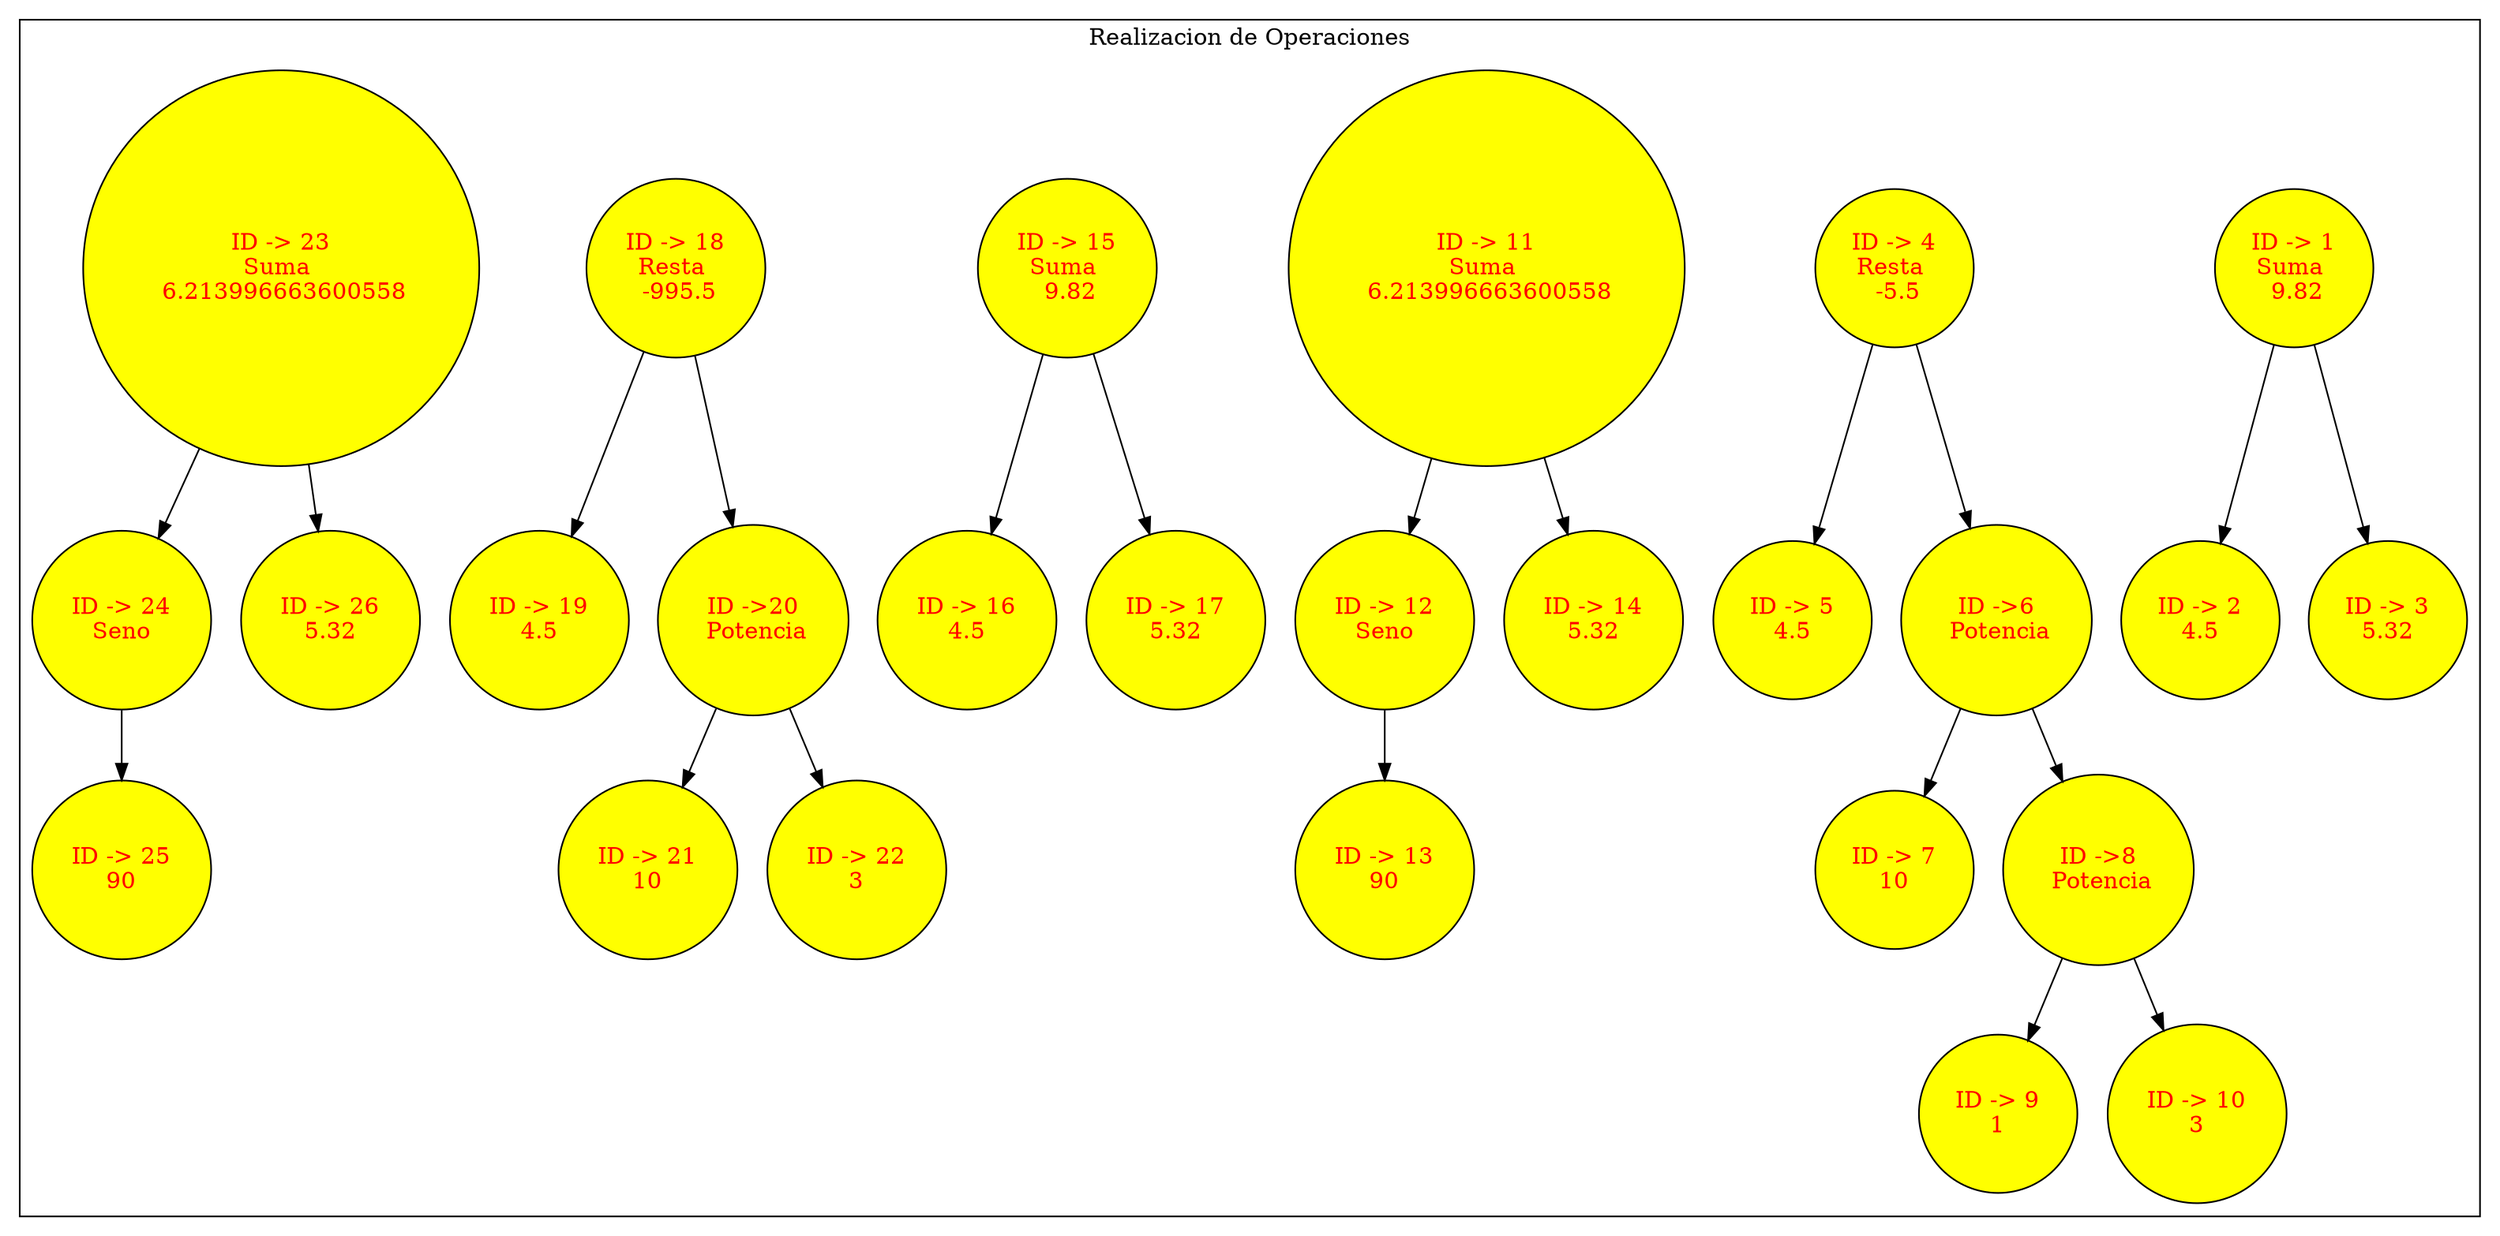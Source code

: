 digraph {
	subgraph cluster_0 {
		label="Realizacion de Operaciones"
		rank=same
		node [fillcolor=yellow fontcolor=red shape=circle style=filled]
		"ID -> 1
Suma 
 9.82" -> "ID -> 2
4.5"
		"ID -> 1
Suma 
 9.82" -> "ID -> 3
5.32"
		"ID -> 4
Resta 
 -5.5" -> "ID -> 5
4.5"
		"ID -> 4
Resta 
 -5.5" -> "ID ->6
 Potencia"
		"ID ->6
 Potencia" -> "ID -> 7
10"
		"ID ->6
 Potencia" -> "ID ->8
 Potencia"
		"ID ->8
 Potencia" -> "ID -> 9
1"
		"ID ->8
 Potencia" -> "ID -> 10
3"
		"ID -> 11
Suma 
 6.213996663600558" -> "ID -> 12
Seno"
		"ID -> 12
Seno" -> "ID -> 13
90"
		"ID -> 11
Suma 
 6.213996663600558" -> "ID -> 14
5.32"
		"ID -> 15
Suma 
 9.82" -> "ID -> 16
4.5"
		"ID -> 15
Suma 
 9.82" -> "ID -> 17
5.32"
		"ID -> 18
Resta 
 -995.5" -> "ID -> 19
4.5"
		"ID -> 18
Resta 
 -995.5" -> "ID ->20
 Potencia"
		"ID ->20
 Potencia" -> "ID -> 21
10"
		"ID ->20
 Potencia" -> "ID -> 22
3"
		"ID -> 23
Suma 
 6.213996663600558" -> "ID -> 24
Seno"
		"ID -> 24
Seno" -> "ID -> 25
90"
		"ID -> 23
Suma 
 6.213996663600558" -> "ID -> 26
5.32"
	}
}
